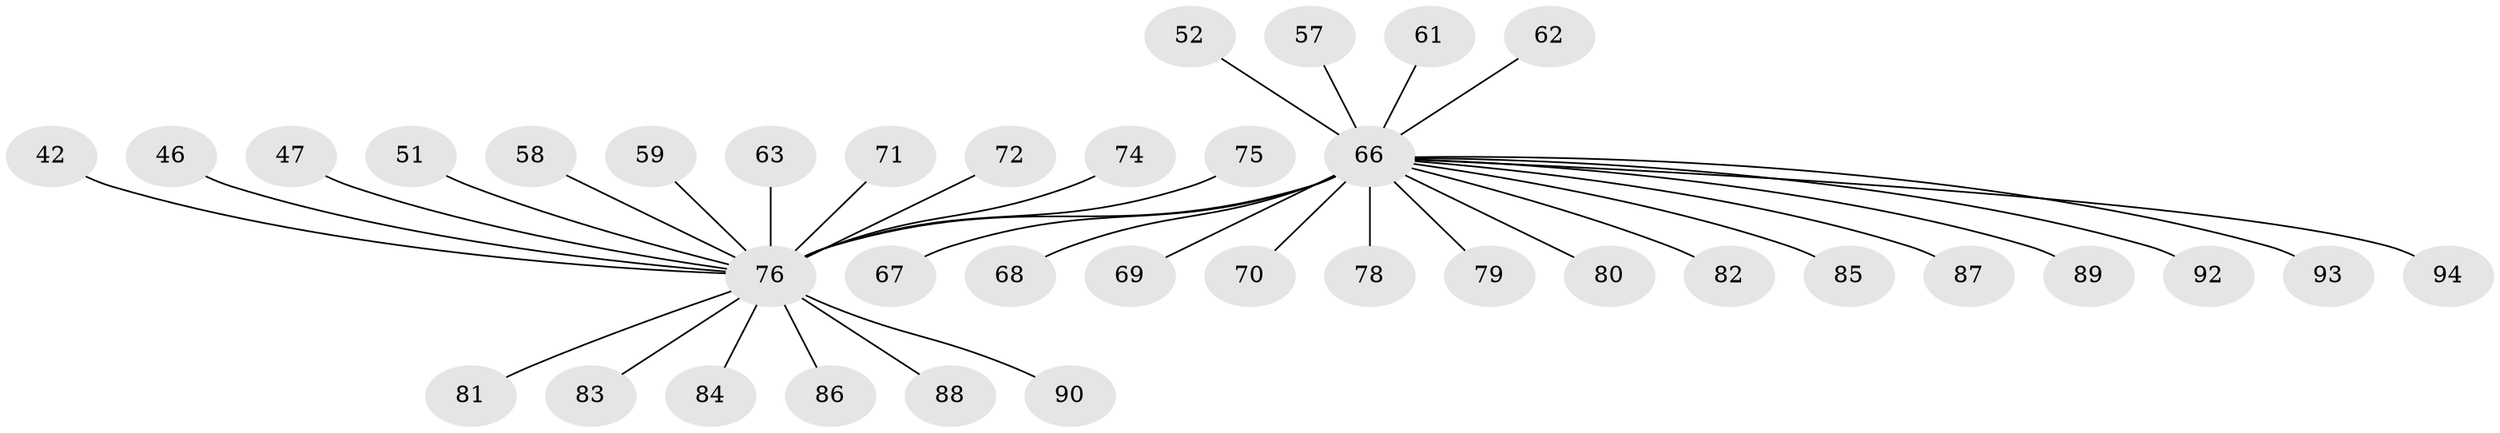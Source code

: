 // original degree distribution, {3: 0.07446808510638298, 31: 0.010638297872340425, 4: 0.05319148936170213, 11: 0.010638297872340425, 2: 0.19148936170212766, 1: 0.6170212765957447, 7: 0.010638297872340425, 5: 0.02127659574468085, 6: 0.010638297872340425}
// Generated by graph-tools (version 1.1) at 2025/51/03/04/25 21:51:17]
// undirected, 37 vertices, 36 edges
graph export_dot {
graph [start="1"]
  node [color=gray90,style=filled];
  42;
  46;
  47;
  51;
  52;
  57 [super="+33"];
  58;
  59;
  61;
  62 [super="+45"];
  63;
  66 [super="+2+41+43+44+48"];
  67 [super="+31"];
  68;
  69;
  70;
  71;
  72;
  74;
  75;
  76 [super="+25+3+19+20+73+65+22+64+8+21+32+34+36"];
  78;
  79 [super="+38"];
  80;
  81 [super="+18+27+60+77"];
  82;
  83 [super="+54"];
  84;
  85;
  86 [super="+40+55"];
  87;
  88;
  89 [super="+11+35"];
  90 [super="+7"];
  92 [super="+91"];
  93;
  94;
  42 -- 76;
  46 -- 76;
  47 -- 76;
  51 -- 76;
  52 -- 66;
  57 -- 66;
  58 -- 76;
  59 -- 76;
  61 -- 66;
  62 -- 66;
  63 -- 76;
  66 -- 67;
  66 -- 68;
  66 -- 69;
  66 -- 70;
  66 -- 76 [weight=8];
  66 -- 78;
  66 -- 79;
  66 -- 80;
  66 -- 82;
  66 -- 85;
  66 -- 87;
  66 -- 89;
  66 -- 92;
  66 -- 93;
  66 -- 94;
  71 -- 76;
  72 -- 76;
  74 -- 76;
  75 -- 76;
  76 -- 84;
  76 -- 90;
  76 -- 86;
  76 -- 88;
  76 -- 83;
  76 -- 81;
}
